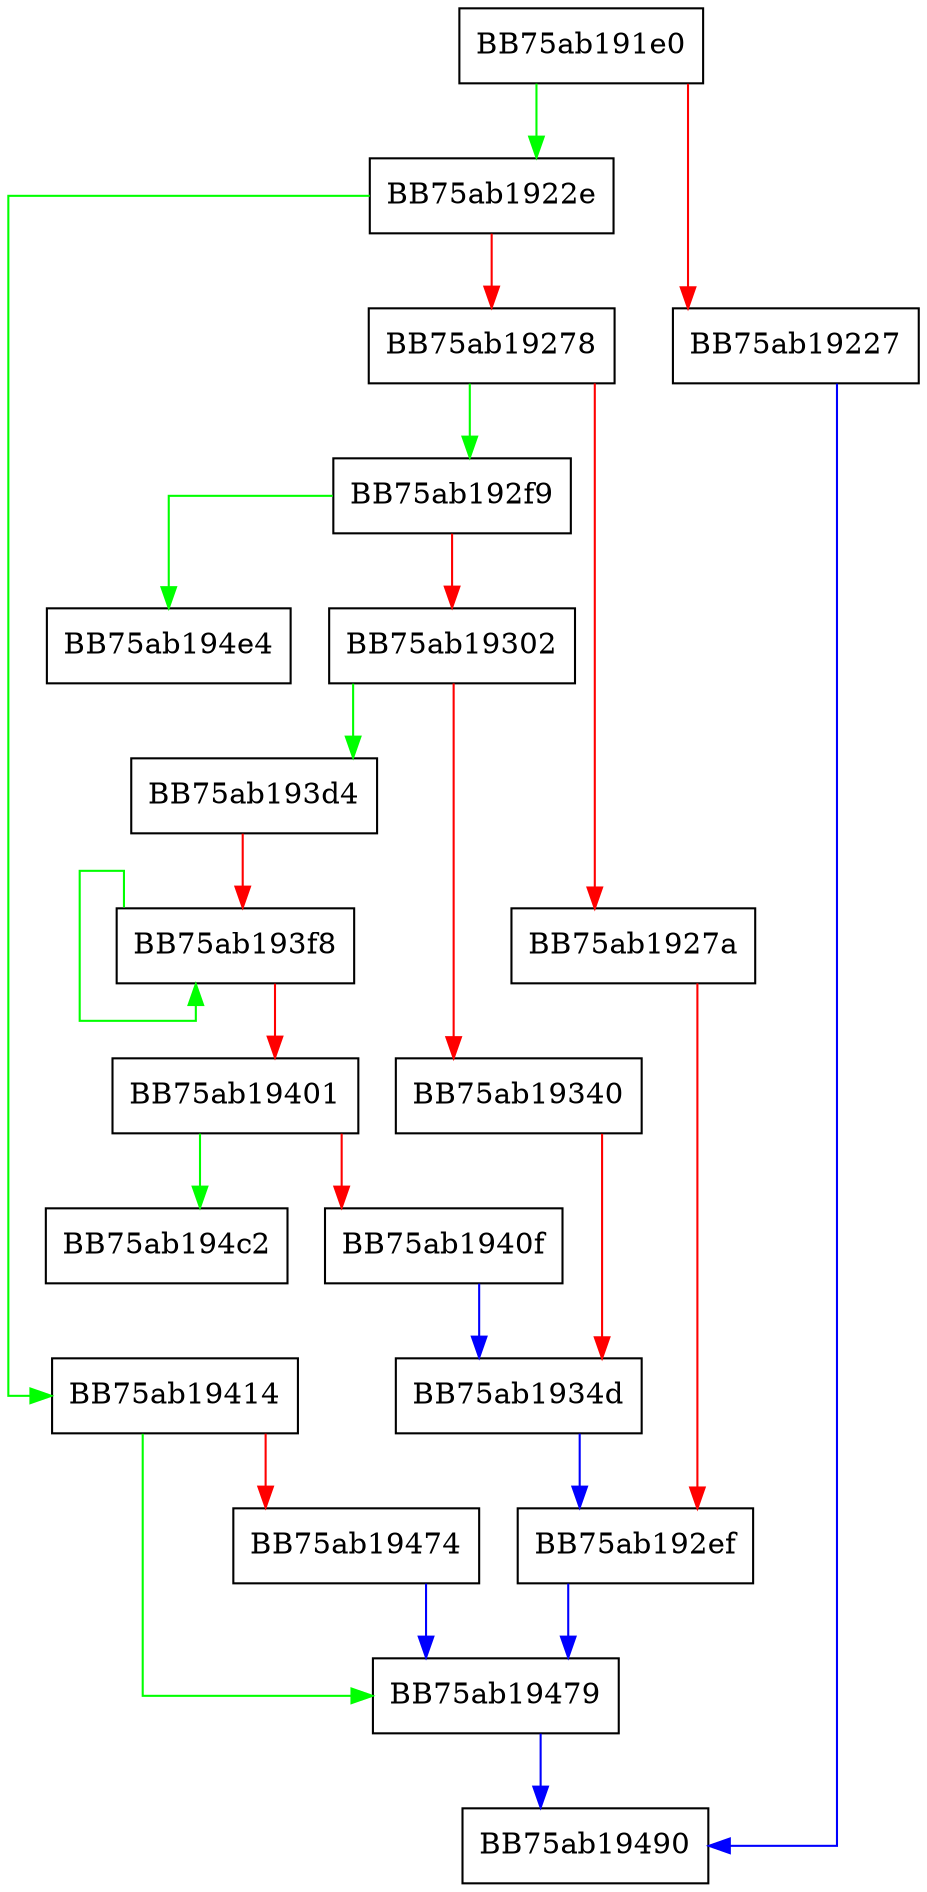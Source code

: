 digraph AtomicCounterSetNamespaced {
  node [shape="box"];
  graph [splines=ortho];
  BB75ab191e0 -> BB75ab1922e [color="green"];
  BB75ab191e0 -> BB75ab19227 [color="red"];
  BB75ab19227 -> BB75ab19490 [color="blue"];
  BB75ab1922e -> BB75ab19414 [color="green"];
  BB75ab1922e -> BB75ab19278 [color="red"];
  BB75ab19278 -> BB75ab192f9 [color="green"];
  BB75ab19278 -> BB75ab1927a [color="red"];
  BB75ab1927a -> BB75ab192ef [color="red"];
  BB75ab192ef -> BB75ab19479 [color="blue"];
  BB75ab192f9 -> BB75ab194e4 [color="green"];
  BB75ab192f9 -> BB75ab19302 [color="red"];
  BB75ab19302 -> BB75ab193d4 [color="green"];
  BB75ab19302 -> BB75ab19340 [color="red"];
  BB75ab19340 -> BB75ab1934d [color="red"];
  BB75ab1934d -> BB75ab192ef [color="blue"];
  BB75ab193d4 -> BB75ab193f8 [color="red"];
  BB75ab193f8 -> BB75ab193f8 [color="green"];
  BB75ab193f8 -> BB75ab19401 [color="red"];
  BB75ab19401 -> BB75ab194c2 [color="green"];
  BB75ab19401 -> BB75ab1940f [color="red"];
  BB75ab1940f -> BB75ab1934d [color="blue"];
  BB75ab19414 -> BB75ab19479 [color="green"];
  BB75ab19414 -> BB75ab19474 [color="red"];
  BB75ab19474 -> BB75ab19479 [color="blue"];
  BB75ab19479 -> BB75ab19490 [color="blue"];
}